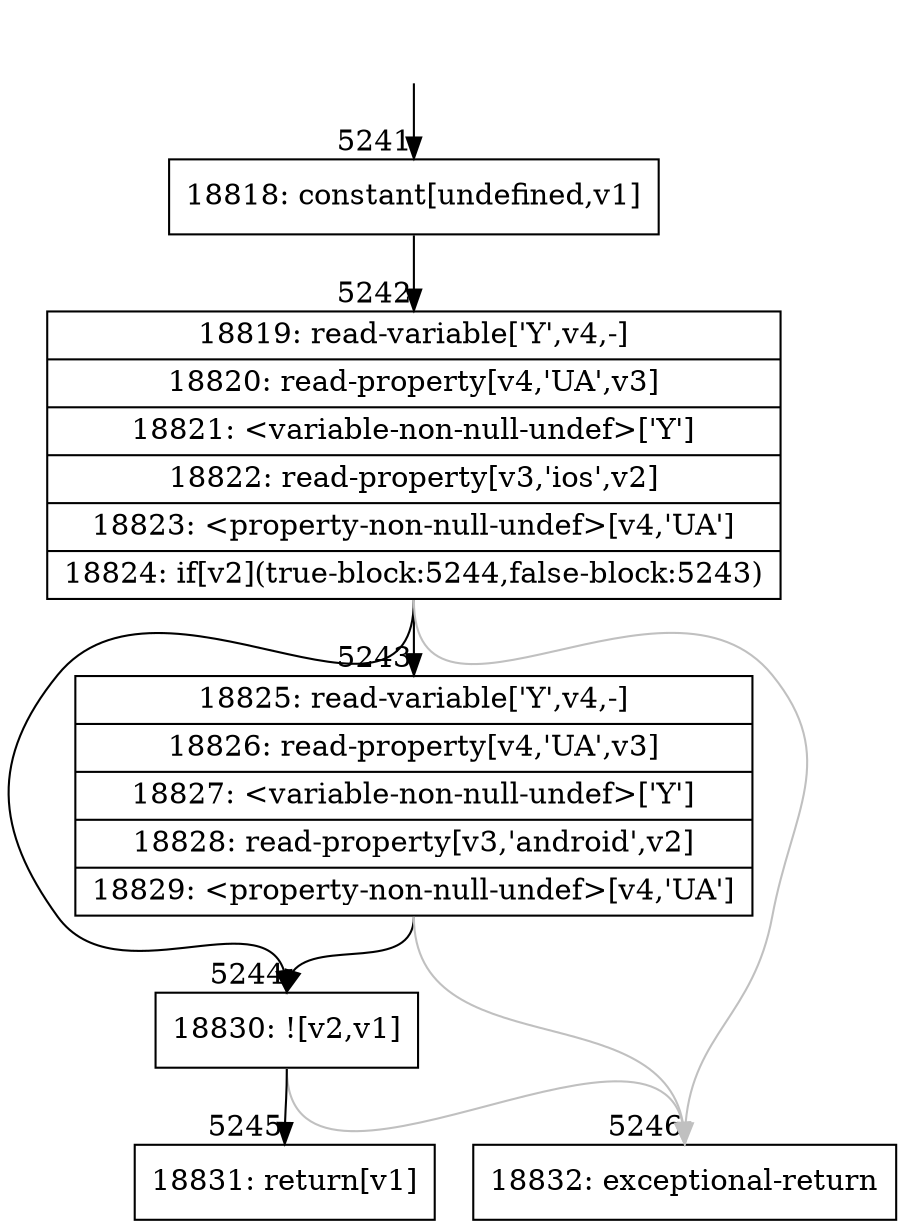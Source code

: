digraph {
rankdir="TD"
BB_entry244[shape=none,label=""];
BB_entry244 -> BB5241 [tailport=s, headport=n, headlabel="    5241"]
BB5241 [shape=record label="{18818: constant[undefined,v1]}" ] 
BB5241 -> BB5242 [tailport=s, headport=n, headlabel="      5242"]
BB5242 [shape=record label="{18819: read-variable['Y',v4,-]|18820: read-property[v4,'UA',v3]|18821: \<variable-non-null-undef\>['Y']|18822: read-property[v3,'ios',v2]|18823: \<property-non-null-undef\>[v4,'UA']|18824: if[v2](true-block:5244,false-block:5243)}" ] 
BB5242 -> BB5244 [tailport=s, headport=n, headlabel="      5244"]
BB5242 -> BB5243 [tailport=s, headport=n, headlabel="      5243"]
BB5242 -> BB5246 [tailport=s, headport=n, color=gray, headlabel="      5246"]
BB5243 [shape=record label="{18825: read-variable['Y',v4,-]|18826: read-property[v4,'UA',v3]|18827: \<variable-non-null-undef\>['Y']|18828: read-property[v3,'android',v2]|18829: \<property-non-null-undef\>[v4,'UA']}" ] 
BB5243 -> BB5244 [tailport=s, headport=n]
BB5243 -> BB5246 [tailport=s, headport=n, color=gray]
BB5244 [shape=record label="{18830: ![v2,v1]}" ] 
BB5244 -> BB5245 [tailport=s, headport=n, headlabel="      5245"]
BB5244 -> BB5246 [tailport=s, headport=n, color=gray]
BB5245 [shape=record label="{18831: return[v1]}" ] 
BB5246 [shape=record label="{18832: exceptional-return}" ] 
//#$~ 8847
}
